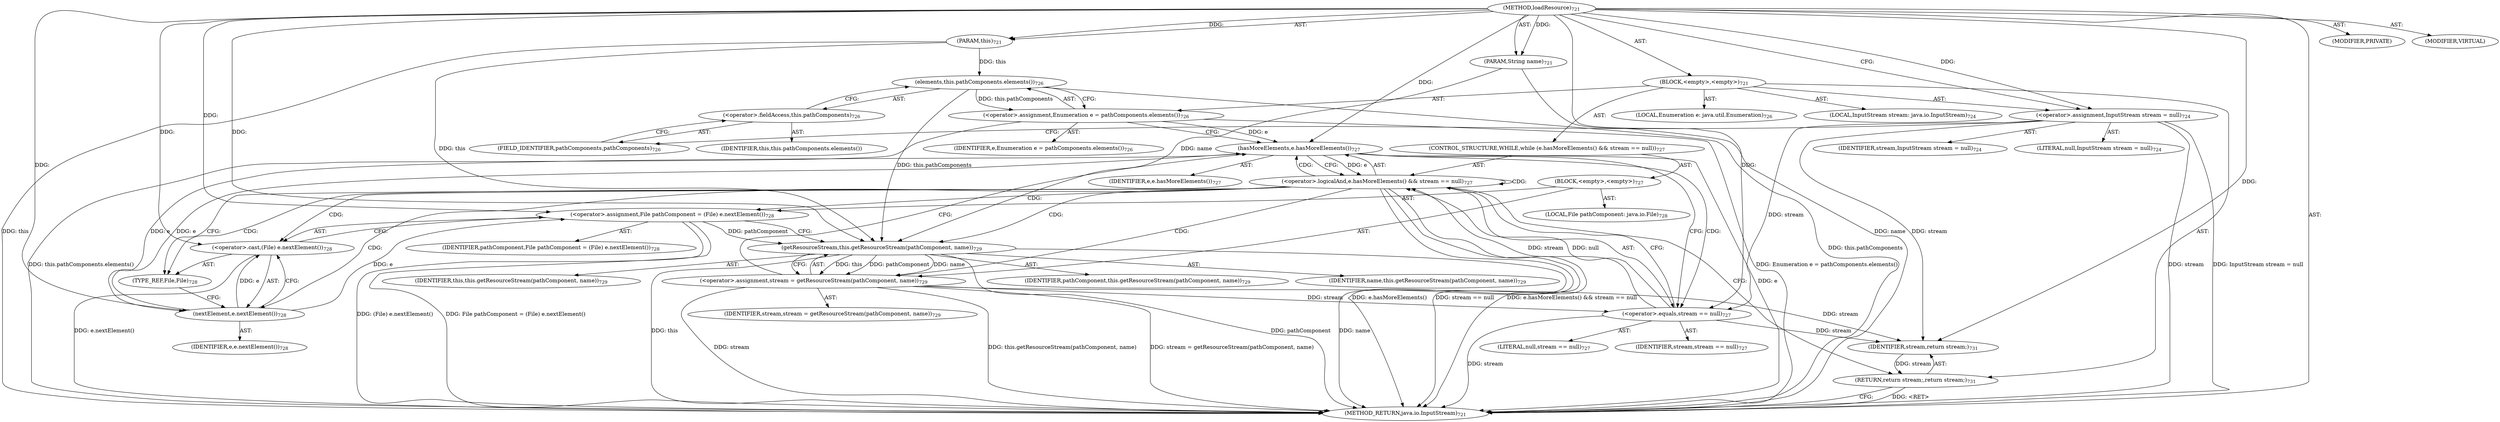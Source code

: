 digraph "loadResource" {  
"111669149722" [label = <(METHOD,loadResource)<SUB>721</SUB>> ]
"115964117006" [label = <(PARAM,this)<SUB>721</SUB>> ]
"115964117057" [label = <(PARAM,String name)<SUB>721</SUB>> ]
"25769803841" [label = <(BLOCK,&lt;empty&gt;,&lt;empty&gt;)<SUB>721</SUB>> ]
"94489280531" [label = <(LOCAL,InputStream stream: java.io.InputStream)<SUB>724</SUB>> ]
"30064771379" [label = <(&lt;operator&gt;.assignment,InputStream stream = null)<SUB>724</SUB>> ]
"68719477012" [label = <(IDENTIFIER,stream,InputStream stream = null)<SUB>724</SUB>> ]
"90194313287" [label = <(LITERAL,null,InputStream stream = null)<SUB>724</SUB>> ]
"94489280532" [label = <(LOCAL,Enumeration e: java.util.Enumeration)<SUB>726</SUB>> ]
"30064771380" [label = <(&lt;operator&gt;.assignment,Enumeration e = pathComponents.elements())<SUB>726</SUB>> ]
"68719477013" [label = <(IDENTIFIER,e,Enumeration e = pathComponents.elements())<SUB>726</SUB>> ]
"30064771381" [label = <(elements,this.pathComponents.elements())<SUB>726</SUB>> ]
"30064771382" [label = <(&lt;operator&gt;.fieldAccess,this.pathComponents)<SUB>726</SUB>> ]
"68719477014" [label = <(IDENTIFIER,this,this.pathComponents.elements())> ]
"55834574936" [label = <(FIELD_IDENTIFIER,pathComponents,pathComponents)<SUB>726</SUB>> ]
"47244640292" [label = <(CONTROL_STRUCTURE,WHILE,while (e.hasMoreElements() &amp;&amp; stream == null))<SUB>727</SUB>> ]
"30064771383" [label = <(&lt;operator&gt;.logicalAnd,e.hasMoreElements() &amp;&amp; stream == null)<SUB>727</SUB>> ]
"30064771384" [label = <(hasMoreElements,e.hasMoreElements())<SUB>727</SUB>> ]
"68719477015" [label = <(IDENTIFIER,e,e.hasMoreElements())<SUB>727</SUB>> ]
"30064771385" [label = <(&lt;operator&gt;.equals,stream == null)<SUB>727</SUB>> ]
"68719477016" [label = <(IDENTIFIER,stream,stream == null)<SUB>727</SUB>> ]
"90194313288" [label = <(LITERAL,null,stream == null)<SUB>727</SUB>> ]
"25769803842" [label = <(BLOCK,&lt;empty&gt;,&lt;empty&gt;)<SUB>727</SUB>> ]
"94489280533" [label = <(LOCAL,File pathComponent: java.io.File)<SUB>728</SUB>> ]
"30064771386" [label = <(&lt;operator&gt;.assignment,File pathComponent = (File) e.nextElement())<SUB>728</SUB>> ]
"68719477017" [label = <(IDENTIFIER,pathComponent,File pathComponent = (File) e.nextElement())<SUB>728</SUB>> ]
"30064771387" [label = <(&lt;operator&gt;.cast,(File) e.nextElement())<SUB>728</SUB>> ]
"180388626435" [label = <(TYPE_REF,File,File)<SUB>728</SUB>> ]
"30064771388" [label = <(nextElement,e.nextElement())<SUB>728</SUB>> ]
"68719477018" [label = <(IDENTIFIER,e,e.nextElement())<SUB>728</SUB>> ]
"30064771389" [label = <(&lt;operator&gt;.assignment,stream = getResourceStream(pathComponent, name))<SUB>729</SUB>> ]
"68719477019" [label = <(IDENTIFIER,stream,stream = getResourceStream(pathComponent, name))<SUB>729</SUB>> ]
"30064771390" [label = <(getResourceStream,this.getResourceStream(pathComponent, name))<SUB>729</SUB>> ]
"68719476772" [label = <(IDENTIFIER,this,this.getResourceStream(pathComponent, name))<SUB>729</SUB>> ]
"68719477020" [label = <(IDENTIFIER,pathComponent,this.getResourceStream(pathComponent, name))<SUB>729</SUB>> ]
"68719477021" [label = <(IDENTIFIER,name,this.getResourceStream(pathComponent, name))<SUB>729</SUB>> ]
"146028888070" [label = <(RETURN,return stream;,return stream;)<SUB>731</SUB>> ]
"68719477022" [label = <(IDENTIFIER,stream,return stream;)<SUB>731</SUB>> ]
"133143986249" [label = <(MODIFIER,PRIVATE)> ]
"133143986250" [label = <(MODIFIER,VIRTUAL)> ]
"128849018906" [label = <(METHOD_RETURN,java.io.InputStream)<SUB>721</SUB>> ]
  "111669149722" -> "115964117006"  [ label = "AST: "] 
  "111669149722" -> "115964117057"  [ label = "AST: "] 
  "111669149722" -> "25769803841"  [ label = "AST: "] 
  "111669149722" -> "133143986249"  [ label = "AST: "] 
  "111669149722" -> "133143986250"  [ label = "AST: "] 
  "111669149722" -> "128849018906"  [ label = "AST: "] 
  "25769803841" -> "94489280531"  [ label = "AST: "] 
  "25769803841" -> "30064771379"  [ label = "AST: "] 
  "25769803841" -> "94489280532"  [ label = "AST: "] 
  "25769803841" -> "30064771380"  [ label = "AST: "] 
  "25769803841" -> "47244640292"  [ label = "AST: "] 
  "25769803841" -> "146028888070"  [ label = "AST: "] 
  "30064771379" -> "68719477012"  [ label = "AST: "] 
  "30064771379" -> "90194313287"  [ label = "AST: "] 
  "30064771380" -> "68719477013"  [ label = "AST: "] 
  "30064771380" -> "30064771381"  [ label = "AST: "] 
  "30064771381" -> "30064771382"  [ label = "AST: "] 
  "30064771382" -> "68719477014"  [ label = "AST: "] 
  "30064771382" -> "55834574936"  [ label = "AST: "] 
  "47244640292" -> "30064771383"  [ label = "AST: "] 
  "47244640292" -> "25769803842"  [ label = "AST: "] 
  "30064771383" -> "30064771384"  [ label = "AST: "] 
  "30064771383" -> "30064771385"  [ label = "AST: "] 
  "30064771384" -> "68719477015"  [ label = "AST: "] 
  "30064771385" -> "68719477016"  [ label = "AST: "] 
  "30064771385" -> "90194313288"  [ label = "AST: "] 
  "25769803842" -> "94489280533"  [ label = "AST: "] 
  "25769803842" -> "30064771386"  [ label = "AST: "] 
  "25769803842" -> "30064771389"  [ label = "AST: "] 
  "30064771386" -> "68719477017"  [ label = "AST: "] 
  "30064771386" -> "30064771387"  [ label = "AST: "] 
  "30064771387" -> "180388626435"  [ label = "AST: "] 
  "30064771387" -> "30064771388"  [ label = "AST: "] 
  "30064771388" -> "68719477018"  [ label = "AST: "] 
  "30064771389" -> "68719477019"  [ label = "AST: "] 
  "30064771389" -> "30064771390"  [ label = "AST: "] 
  "30064771390" -> "68719476772"  [ label = "AST: "] 
  "30064771390" -> "68719477020"  [ label = "AST: "] 
  "30064771390" -> "68719477021"  [ label = "AST: "] 
  "146028888070" -> "68719477022"  [ label = "AST: "] 
  "30064771379" -> "55834574936"  [ label = "CFG: "] 
  "30064771380" -> "30064771384"  [ label = "CFG: "] 
  "146028888070" -> "128849018906"  [ label = "CFG: "] 
  "30064771381" -> "30064771380"  [ label = "CFG: "] 
  "30064771383" -> "180388626435"  [ label = "CFG: "] 
  "30064771383" -> "146028888070"  [ label = "CFG: "] 
  "30064771382" -> "30064771381"  [ label = "CFG: "] 
  "30064771384" -> "30064771383"  [ label = "CFG: "] 
  "30064771384" -> "30064771385"  [ label = "CFG: "] 
  "30064771385" -> "30064771383"  [ label = "CFG: "] 
  "30064771386" -> "30064771390"  [ label = "CFG: "] 
  "30064771389" -> "30064771384"  [ label = "CFG: "] 
  "55834574936" -> "30064771382"  [ label = "CFG: "] 
  "30064771387" -> "30064771386"  [ label = "CFG: "] 
  "30064771390" -> "30064771389"  [ label = "CFG: "] 
  "180388626435" -> "30064771388"  [ label = "CFG: "] 
  "30064771388" -> "30064771387"  [ label = "CFG: "] 
  "111669149722" -> "30064771379"  [ label = "CFG: "] 
  "146028888070" -> "128849018906"  [ label = "DDG: &lt;RET&gt;"] 
  "115964117006" -> "128849018906"  [ label = "DDG: this"] 
  "115964117057" -> "128849018906"  [ label = "DDG: name"] 
  "30064771379" -> "128849018906"  [ label = "DDG: stream"] 
  "30064771379" -> "128849018906"  [ label = "DDG: InputStream stream = null"] 
  "30064771381" -> "128849018906"  [ label = "DDG: this.pathComponents"] 
  "30064771380" -> "128849018906"  [ label = "DDG: this.pathComponents.elements()"] 
  "30064771380" -> "128849018906"  [ label = "DDG: Enumeration e = pathComponents.elements()"] 
  "30064771384" -> "128849018906"  [ label = "DDG: e"] 
  "30064771383" -> "128849018906"  [ label = "DDG: e.hasMoreElements()"] 
  "30064771385" -> "128849018906"  [ label = "DDG: stream"] 
  "30064771383" -> "128849018906"  [ label = "DDG: stream == null"] 
  "30064771383" -> "128849018906"  [ label = "DDG: e.hasMoreElements() &amp;&amp; stream == null"] 
  "30064771387" -> "128849018906"  [ label = "DDG: e.nextElement()"] 
  "30064771386" -> "128849018906"  [ label = "DDG: (File) e.nextElement()"] 
  "30064771386" -> "128849018906"  [ label = "DDG: File pathComponent = (File) e.nextElement()"] 
  "30064771389" -> "128849018906"  [ label = "DDG: stream"] 
  "30064771390" -> "128849018906"  [ label = "DDG: this"] 
  "30064771390" -> "128849018906"  [ label = "DDG: pathComponent"] 
  "30064771390" -> "128849018906"  [ label = "DDG: name"] 
  "30064771389" -> "128849018906"  [ label = "DDG: this.getResourceStream(pathComponent, name)"] 
  "30064771389" -> "128849018906"  [ label = "DDG: stream = getResourceStream(pathComponent, name)"] 
  "111669149722" -> "115964117006"  [ label = "DDG: "] 
  "111669149722" -> "115964117057"  [ label = "DDG: "] 
  "111669149722" -> "30064771379"  [ label = "DDG: "] 
  "30064771381" -> "30064771380"  [ label = "DDG: this.pathComponents"] 
  "68719477022" -> "146028888070"  [ label = "DDG: stream"] 
  "30064771385" -> "68719477022"  [ label = "DDG: stream"] 
  "30064771379" -> "68719477022"  [ label = "DDG: stream"] 
  "30064771389" -> "68719477022"  [ label = "DDG: stream"] 
  "111669149722" -> "68719477022"  [ label = "DDG: "] 
  "115964117006" -> "30064771381"  [ label = "DDG: this"] 
  "30064771384" -> "30064771383"  [ label = "DDG: e"] 
  "30064771385" -> "30064771383"  [ label = "DDG: stream"] 
  "30064771385" -> "30064771383"  [ label = "DDG: null"] 
  "111669149722" -> "30064771386"  [ label = "DDG: "] 
  "30064771388" -> "30064771386"  [ label = "DDG: e"] 
  "30064771390" -> "30064771389"  [ label = "DDG: this"] 
  "30064771390" -> "30064771389"  [ label = "DDG: pathComponent"] 
  "30064771390" -> "30064771389"  [ label = "DDG: name"] 
  "30064771380" -> "30064771384"  [ label = "DDG: e"] 
  "30064771388" -> "30064771384"  [ label = "DDG: e"] 
  "111669149722" -> "30064771384"  [ label = "DDG: "] 
  "30064771379" -> "30064771385"  [ label = "DDG: stream"] 
  "30064771389" -> "30064771385"  [ label = "DDG: stream"] 
  "111669149722" -> "30064771385"  [ label = "DDG: "] 
  "111669149722" -> "30064771387"  [ label = "DDG: "] 
  "30064771388" -> "30064771387"  [ label = "DDG: e"] 
  "115964117006" -> "30064771390"  [ label = "DDG: this"] 
  "30064771381" -> "30064771390"  [ label = "DDG: this.pathComponents"] 
  "111669149722" -> "30064771390"  [ label = "DDG: "] 
  "30064771386" -> "30064771390"  [ label = "DDG: pathComponent"] 
  "115964117057" -> "30064771390"  [ label = "DDG: name"] 
  "30064771384" -> "30064771388"  [ label = "DDG: e"] 
  "111669149722" -> "30064771388"  [ label = "DDG: "] 
  "30064771383" -> "180388626435"  [ label = "CDG: "] 
  "30064771383" -> "30064771390"  [ label = "CDG: "] 
  "30064771383" -> "30064771389"  [ label = "CDG: "] 
  "30064771383" -> "30064771388"  [ label = "CDG: "] 
  "30064771383" -> "30064771387"  [ label = "CDG: "] 
  "30064771383" -> "30064771386"  [ label = "CDG: "] 
  "30064771383" -> "30064771384"  [ label = "CDG: "] 
  "30064771383" -> "30064771383"  [ label = "CDG: "] 
  "30064771384" -> "30064771385"  [ label = "CDG: "] 
}
